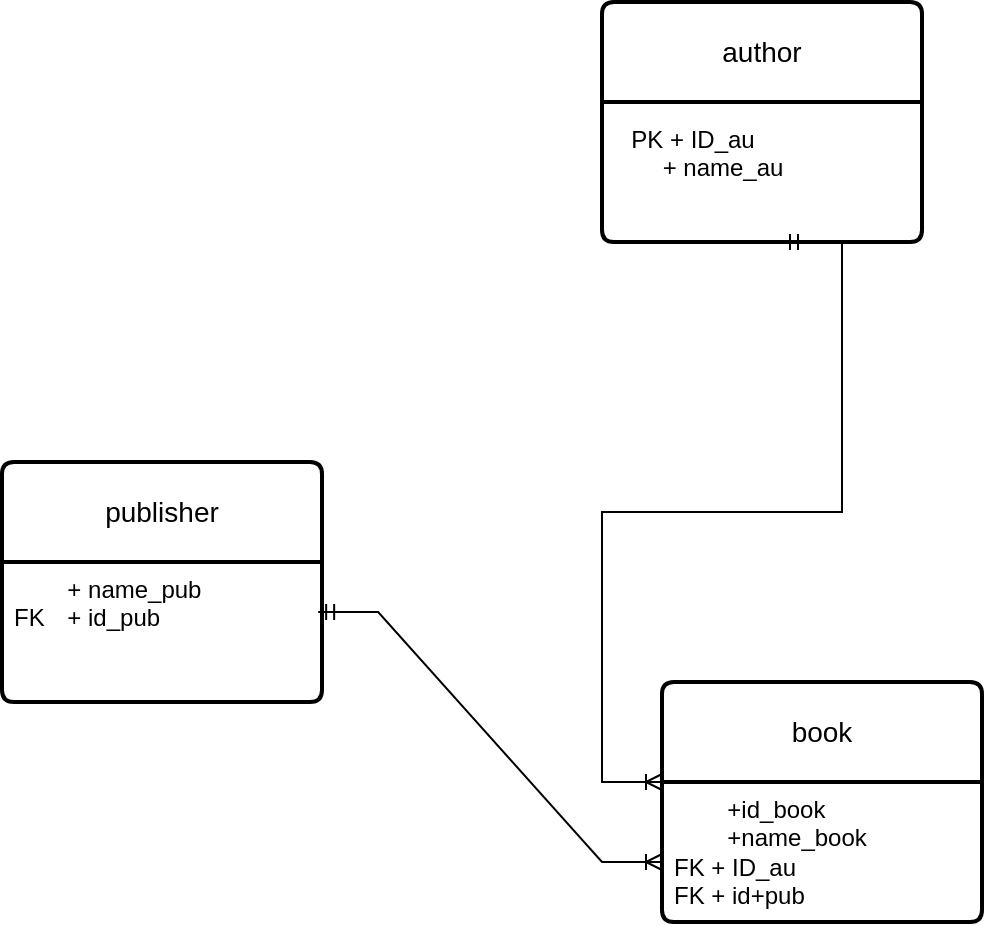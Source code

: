 <mxfile version="24.8.3">
  <diagram name="Page-1" id="UfPTR4N1UhcrYj-9P_1D">
    <mxGraphModel grid="1" page="1" gridSize="10" guides="1" tooltips="1" connect="1" arrows="1" fold="1" pageScale="1" pageWidth="850" pageHeight="1100" math="0" shadow="0">
      <root>
        <mxCell id="0" />
        <mxCell id="1" parent="0" />
        <mxCell id="fHsnCSEoHs5Hfgc8y6m8-7" value="publisher" style="swimlane;childLayout=stackLayout;horizontal=1;startSize=50;horizontalStack=0;rounded=1;fontSize=14;fontStyle=0;strokeWidth=2;resizeParent=0;resizeLast=1;shadow=0;dashed=0;align=center;arcSize=4;whiteSpace=wrap;html=1;" vertex="1" parent="1">
          <mxGeometry x="160" y="500" width="160" height="120" as="geometry" />
        </mxCell>
        <mxCell id="fHsnCSEoHs5Hfgc8y6m8-8" value="&lt;div&gt;&lt;span style=&quot;white-space: pre;&quot;&gt;&#x9;&lt;/span&gt;+ name_pub&lt;/div&gt;&lt;div&gt;FK&lt;span style=&quot;white-space: pre;&quot;&gt;&#x9;&lt;/span&gt;+ id_pub&lt;/div&gt;" style="align=left;strokeColor=none;fillColor=none;spacingLeft=4;fontSize=12;verticalAlign=top;resizable=0;rotatable=0;part=1;html=1;" vertex="1" parent="fHsnCSEoHs5Hfgc8y6m8-7">
          <mxGeometry y="50" width="160" height="70" as="geometry" />
        </mxCell>
        <mxCell id="fHsnCSEoHs5Hfgc8y6m8-9" value="author" style="swimlane;childLayout=stackLayout;horizontal=1;startSize=50;horizontalStack=0;rounded=1;fontSize=14;fontStyle=0;strokeWidth=2;resizeParent=0;resizeLast=1;shadow=0;dashed=0;align=center;arcSize=4;whiteSpace=wrap;html=1;" vertex="1" parent="1">
          <mxGeometry x="460" y="270" width="160" height="120" as="geometry">
            <mxRectangle x="460" y="270" width="80" height="50" as="alternateBounds" />
          </mxGeometry>
        </mxCell>
        <mxCell id="fHsnCSEoHs5Hfgc8y6m8-13" value="" style="edgeStyle=entityRelationEdgeStyle;fontSize=12;html=1;endArrow=ERoneToMany;startArrow=ERmandOne;rounded=0;" edge="1" parent="1">
          <mxGeometry width="100" height="100" relative="1" as="geometry">
            <mxPoint x="550" y="390" as="sourcePoint" />
            <mxPoint x="490" y="660" as="targetPoint" />
            <Array as="points">
              <mxPoint x="530" y="520" />
            </Array>
          </mxGeometry>
        </mxCell>
        <mxCell id="fHsnCSEoHs5Hfgc8y6m8-14" value="" style="edgeStyle=entityRelationEdgeStyle;fontSize=12;html=1;endArrow=ERoneToMany;startArrow=ERmandOne;rounded=0;exitX=0.988;exitY=0.357;exitDx=0;exitDy=0;exitPerimeter=0;" edge="1" parent="1" source="fHsnCSEoHs5Hfgc8y6m8-8">
          <mxGeometry width="100" height="100" relative="1" as="geometry">
            <mxPoint x="330" y="450" as="sourcePoint" />
            <mxPoint x="490" y="700" as="targetPoint" />
          </mxGeometry>
        </mxCell>
        <mxCell id="fHsnCSEoHs5Hfgc8y6m8-15" value="&amp;nbsp; &amp;nbsp; &amp;nbsp; &amp;nbsp; &amp;nbsp; &amp;nbsp; &amp;nbsp; &amp;nbsp;PK + ID_au&lt;div&gt;&amp;nbsp; &amp;nbsp; &amp;nbsp; &lt;span style=&quot;white-space: pre;&quot;&gt;&#x9;&lt;/span&gt;&lt;span style=&quot;white-space: pre;&quot;&gt;&#x9;&lt;/span&gt;&lt;span style=&quot;white-space: pre;&quot;&gt;&#x9;&lt;/span&gt;+ name_au&lt;br&gt;&lt;div&gt;&amp;nbsp; &amp;nbsp; &amp;nbsp; &amp;nbsp; &amp;nbsp; &amp;nbsp; &amp;nbsp; &amp;nbsp; &amp;nbsp; &amp;nbsp;&lt;/div&gt;&lt;/div&gt;" style="text;html=1;align=center;verticalAlign=middle;resizable=0;points=[];autosize=1;strokeColor=none;fillColor=none;" vertex="1" parent="1">
          <mxGeometry x="400" y="323" width="160" height="60" as="geometry" />
        </mxCell>
        <mxCell id="fHsnCSEoHs5Hfgc8y6m8-20" value="book" style="swimlane;childLayout=stackLayout;horizontal=1;startSize=50;horizontalStack=0;rounded=1;fontSize=14;fontStyle=0;strokeWidth=2;resizeParent=0;resizeLast=1;shadow=0;dashed=0;align=center;arcSize=4;whiteSpace=wrap;html=1;" vertex="1" parent="1">
          <mxGeometry x="490" y="610" width="160" height="120" as="geometry" />
        </mxCell>
        <mxCell id="fHsnCSEoHs5Hfgc8y6m8-21" value="&lt;span style=&quot;white-space: pre;&quot;&gt;&#x9;&lt;/span&gt;+id_book&lt;br&gt;&lt;span style=&quot;white-space: pre;&quot;&gt;&#x9;&lt;/span&gt;+name_book&lt;br&gt;FK + ID_au&lt;div&gt;FK + id+pub&lt;/div&gt;" style="align=left;strokeColor=none;fillColor=none;spacingLeft=4;fontSize=12;verticalAlign=top;resizable=0;rotatable=0;part=1;html=1;" vertex="1" parent="fHsnCSEoHs5Hfgc8y6m8-20">
          <mxGeometry y="50" width="160" height="70" as="geometry" />
        </mxCell>
      </root>
    </mxGraphModel>
  </diagram>
</mxfile>
